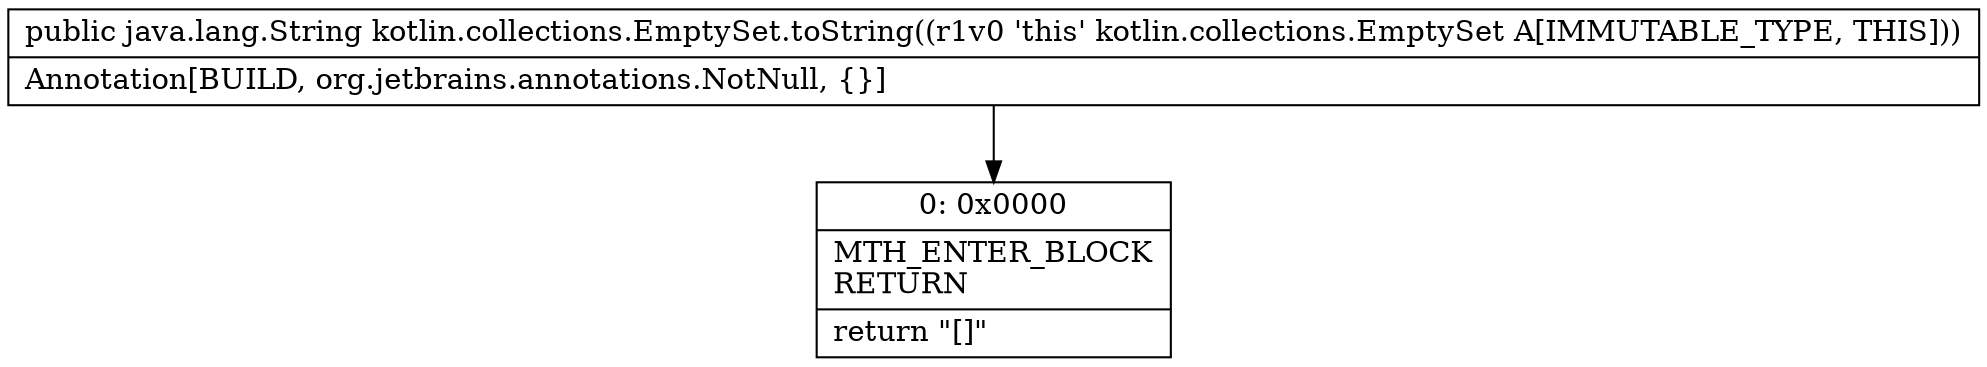 digraph "CFG forkotlin.collections.EmptySet.toString()Ljava\/lang\/String;" {
Node_0 [shape=record,label="{0\:\ 0x0000|MTH_ENTER_BLOCK\lRETURN\l|return \"[]\"\l}"];
MethodNode[shape=record,label="{public java.lang.String kotlin.collections.EmptySet.toString((r1v0 'this' kotlin.collections.EmptySet A[IMMUTABLE_TYPE, THIS]))  | Annotation[BUILD, org.jetbrains.annotations.NotNull, \{\}]\l}"];
MethodNode -> Node_0;
}

